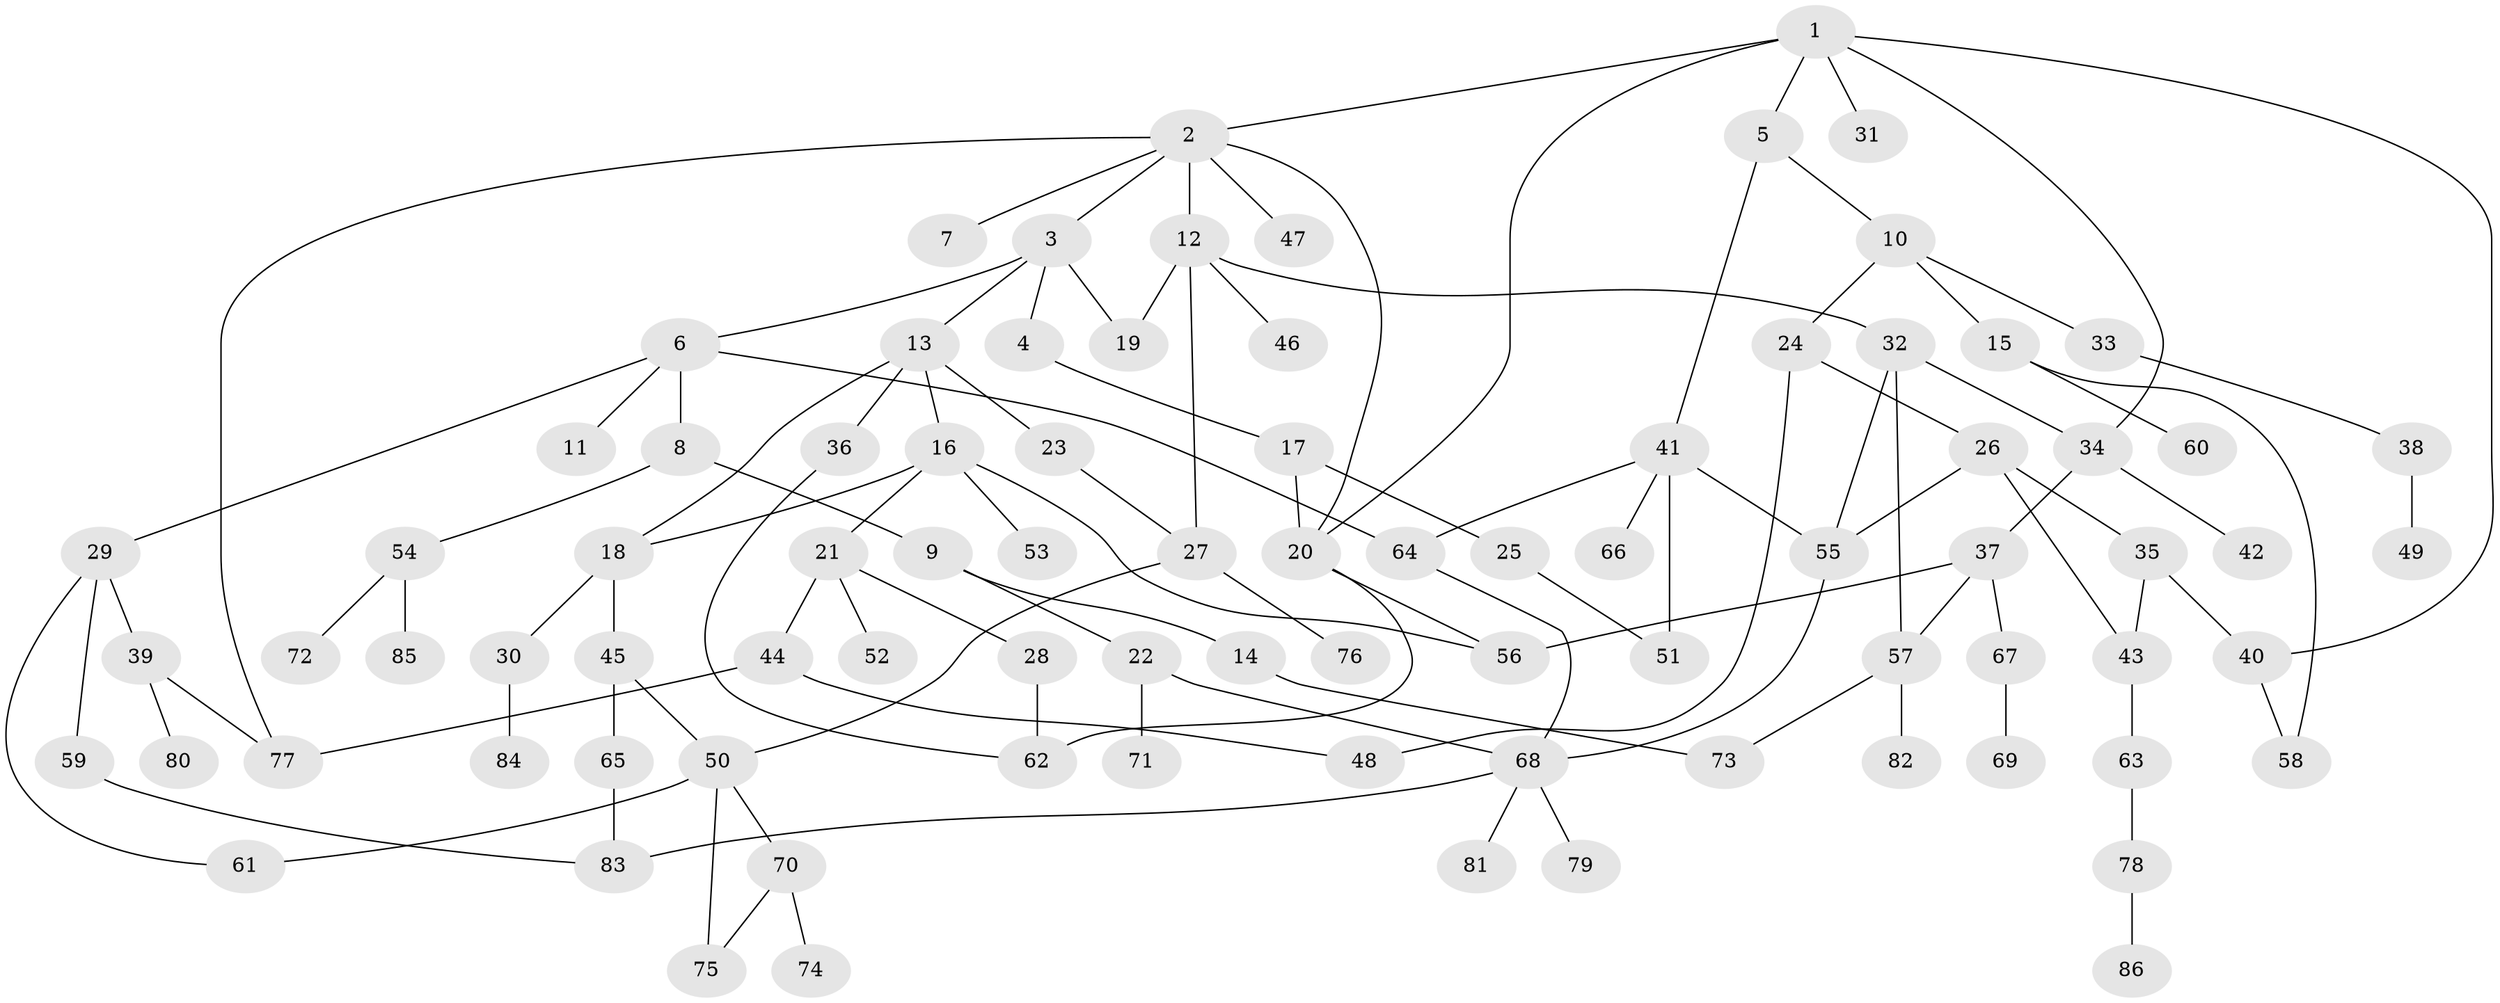 // coarse degree distribution, {8: 0.01694915254237288, 6: 0.05084745762711865, 5: 0.11864406779661017, 2: 0.1864406779661017, 3: 0.1694915254237288, 1: 0.3389830508474576, 7: 0.05084745762711865, 4: 0.06779661016949153}
// Generated by graph-tools (version 1.1) at 2025/51/02/27/25 19:51:40]
// undirected, 86 vertices, 114 edges
graph export_dot {
graph [start="1"]
  node [color=gray90,style=filled];
  1;
  2;
  3;
  4;
  5;
  6;
  7;
  8;
  9;
  10;
  11;
  12;
  13;
  14;
  15;
  16;
  17;
  18;
  19;
  20;
  21;
  22;
  23;
  24;
  25;
  26;
  27;
  28;
  29;
  30;
  31;
  32;
  33;
  34;
  35;
  36;
  37;
  38;
  39;
  40;
  41;
  42;
  43;
  44;
  45;
  46;
  47;
  48;
  49;
  50;
  51;
  52;
  53;
  54;
  55;
  56;
  57;
  58;
  59;
  60;
  61;
  62;
  63;
  64;
  65;
  66;
  67;
  68;
  69;
  70;
  71;
  72;
  73;
  74;
  75;
  76;
  77;
  78;
  79;
  80;
  81;
  82;
  83;
  84;
  85;
  86;
  1 -- 2;
  1 -- 5;
  1 -- 31;
  1 -- 34;
  1 -- 40;
  1 -- 20;
  2 -- 3;
  2 -- 7;
  2 -- 12;
  2 -- 20;
  2 -- 47;
  2 -- 77;
  3 -- 4;
  3 -- 6;
  3 -- 13;
  3 -- 19;
  4 -- 17;
  5 -- 10;
  5 -- 41;
  6 -- 8;
  6 -- 11;
  6 -- 29;
  6 -- 64;
  8 -- 9;
  8 -- 54;
  9 -- 14;
  9 -- 22;
  10 -- 15;
  10 -- 24;
  10 -- 33;
  12 -- 32;
  12 -- 46;
  12 -- 19;
  12 -- 27;
  13 -- 16;
  13 -- 23;
  13 -- 36;
  13 -- 18;
  14 -- 73;
  15 -- 58;
  15 -- 60;
  16 -- 18;
  16 -- 21;
  16 -- 53;
  16 -- 56;
  17 -- 25;
  17 -- 20;
  18 -- 30;
  18 -- 45;
  20 -- 56;
  20 -- 62;
  21 -- 28;
  21 -- 44;
  21 -- 52;
  22 -- 71;
  22 -- 68;
  23 -- 27;
  24 -- 26;
  24 -- 48;
  25 -- 51;
  26 -- 35;
  26 -- 43;
  26 -- 55;
  27 -- 50;
  27 -- 76;
  28 -- 62;
  29 -- 39;
  29 -- 59;
  29 -- 61;
  30 -- 84;
  32 -- 57;
  32 -- 34;
  32 -- 55;
  33 -- 38;
  34 -- 37;
  34 -- 42;
  35 -- 43;
  35 -- 40;
  36 -- 62;
  37 -- 67;
  37 -- 56;
  37 -- 57;
  38 -- 49;
  39 -- 77;
  39 -- 80;
  40 -- 58;
  41 -- 51;
  41 -- 55;
  41 -- 66;
  41 -- 64;
  43 -- 63;
  44 -- 77;
  44 -- 48;
  45 -- 65;
  45 -- 50;
  50 -- 70;
  50 -- 75;
  50 -- 61;
  54 -- 72;
  54 -- 85;
  55 -- 68;
  57 -- 82;
  57 -- 73;
  59 -- 83;
  63 -- 78;
  64 -- 68;
  65 -- 83;
  67 -- 69;
  68 -- 79;
  68 -- 81;
  68 -- 83;
  70 -- 74;
  70 -- 75;
  78 -- 86;
}
